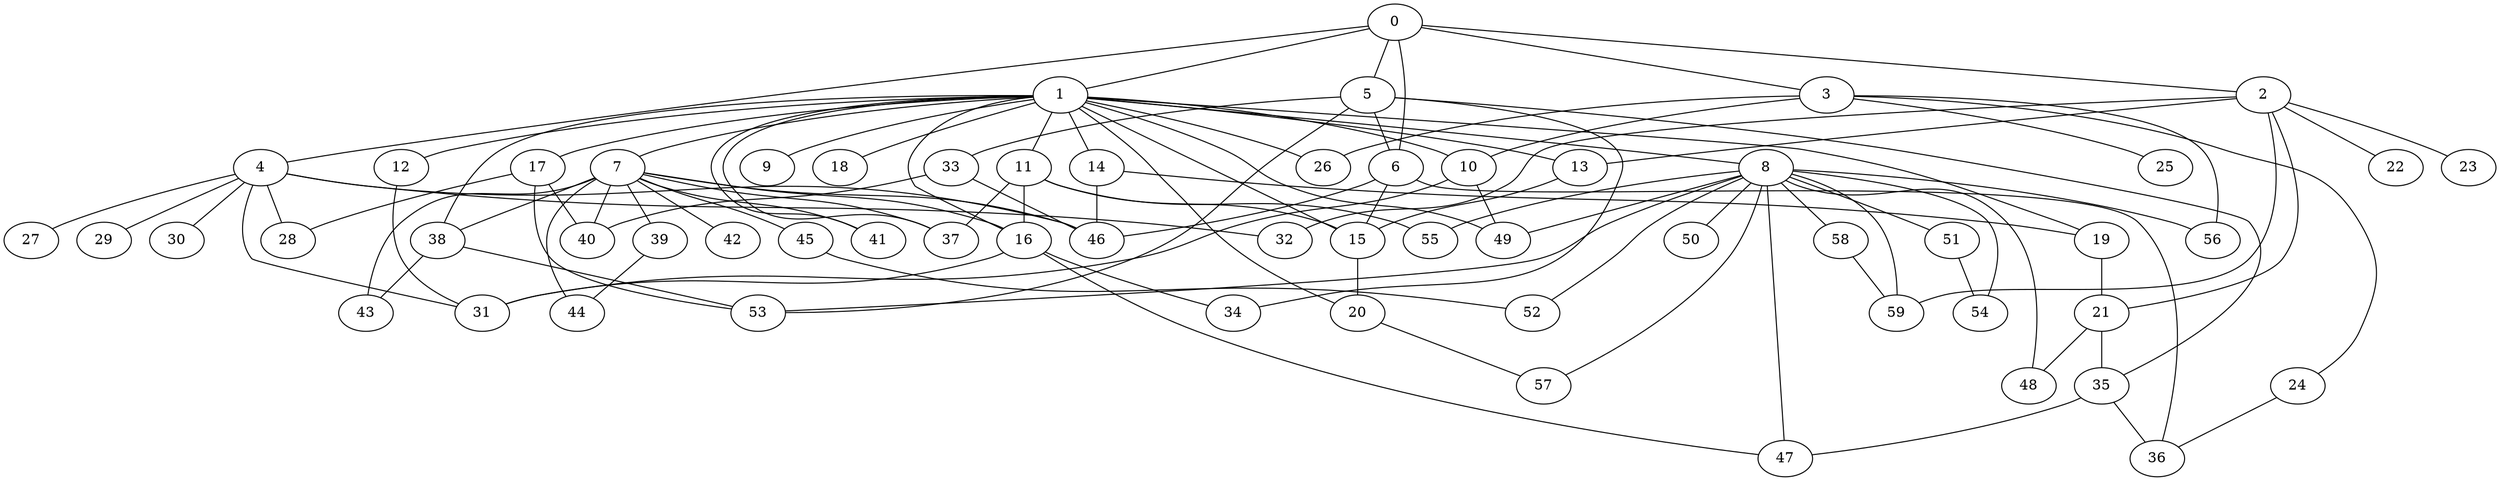 
graph graphname {
    0 -- 1
0 -- 2
0 -- 3
0 -- 4
0 -- 5
0 -- 6
1 -- 7
1 -- 8
1 -- 9
1 -- 10
1 -- 11
1 -- 12
1 -- 13
1 -- 14
1 -- 15
1 -- 16
1 -- 17
1 -- 18
1 -- 19
1 -- 20
1 -- 49
1 -- 37
1 -- 26
1 -- 41
1 -- 38
2 -- 21
2 -- 22
2 -- 23
2 -- 13
2 -- 59
2 -- 32
3 -- 24
3 -- 26
3 -- 25
3 -- 56
3 -- 10
4 -- 32
4 -- 27
4 -- 28
4 -- 29
4 -- 30
4 -- 31
4 -- 46
5 -- 33
5 -- 34
5 -- 35
5 -- 6
5 -- 53
6 -- 36
6 -- 15
6 -- 46
7 -- 37
7 -- 38
7 -- 39
7 -- 40
7 -- 41
7 -- 42
7 -- 43
7 -- 44
7 -- 45
7 -- 46
7 -- 16
8 -- 47
8 -- 48
8 -- 49
8 -- 50
8 -- 51
8 -- 52
8 -- 53
8 -- 54
8 -- 55
8 -- 56
8 -- 57
8 -- 58
8 -- 59
10 -- 49
10 -- 31
11 -- 16
11 -- 55
11 -- 37
11 -- 15
12 -- 31
13 -- 15
14 -- 46
14 -- 19
15 -- 20
16 -- 47
16 -- 31
16 -- 34
17 -- 40
17 -- 28
17 -- 53
19 -- 21
20 -- 57
21 -- 48
21 -- 35
24 -- 36
33 -- 40
33 -- 46
35 -- 47
35 -- 36
38 -- 53
38 -- 43
39 -- 44
45 -- 52
51 -- 54
58 -- 59

}
